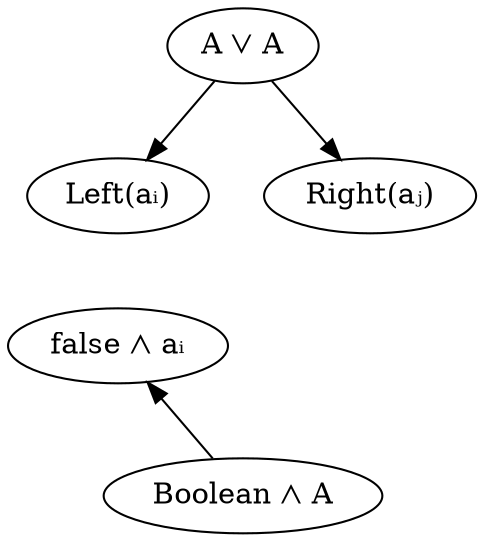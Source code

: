 digraph {
    AorA[label="A ⋁ A"]
    LeftA[label="Left(aᵢ)" class="value"]
    RightA[label="Right(aⱼ)" class="value"]

    AorA -> LeftA
    AorA -> RightA

    BooleanAndA[label="Boolean ⋀ A"]
    trueAndA[label="true ⋀ aⱼ" class="value" style=invis]
    falseAndA[label="false ⋀ aᵢ" class="value"]

    trueAndA -> BooleanAndA[dir=back style=invis]
    falseAndA -> BooleanAndA[dir=back]

    LeftA -> falseAndA[style=invis]
    falseAndA -> LeftA[style=invis]
    RightA -> trueAndA[style=invis]
    trueAndA -> RightA[style=invis]
}
